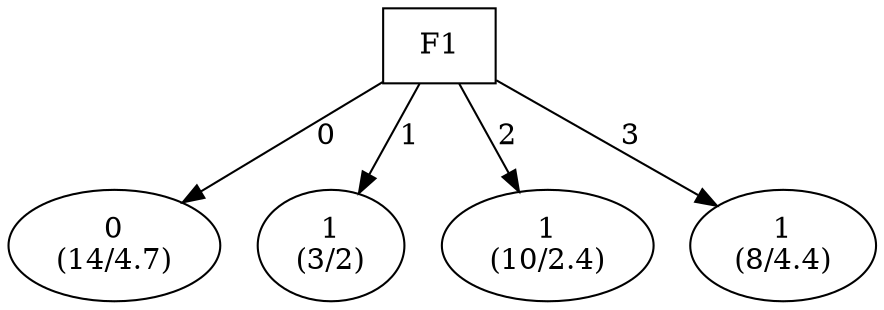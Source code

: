 digraph YaDT {
n0 [ shape=box, label="F1\n"]
n0 -> n1 [label="0"]
n1 [ shape=ellipse, label="0\n(14/4.7)"]
n0 -> n2 [label="1"]
n2 [ shape=ellipse, label="1\n(3/2)"]
n0 -> n3 [label="2"]
n3 [ shape=ellipse, label="1\n(10/2.4)"]
n0 -> n4 [label="3"]
n4 [ shape=ellipse, label="1\n(8/4.4)"]
}
